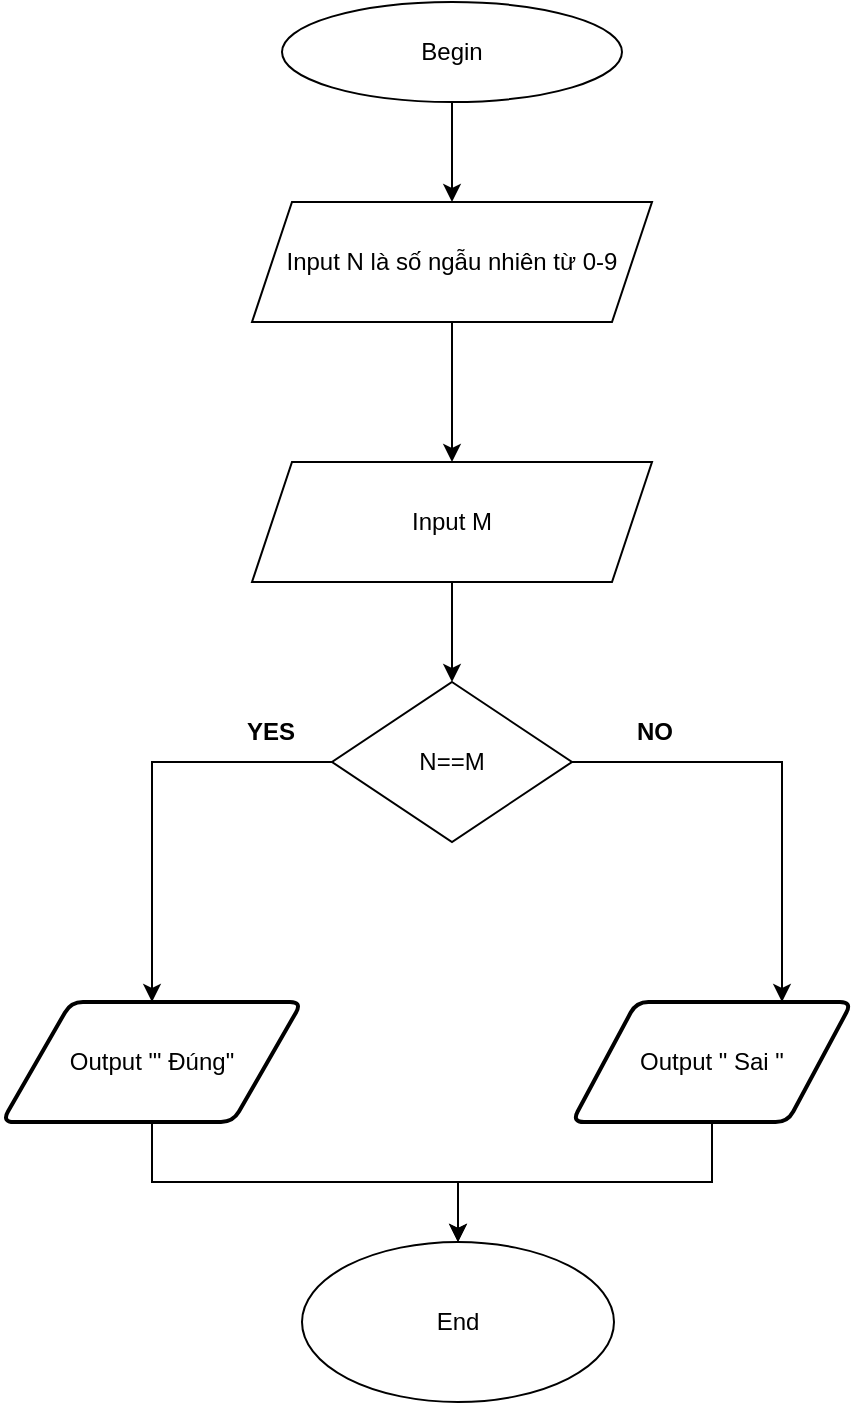 <mxfile version="20.3.0" type="device"><diagram id="C5RBs43oDa-KdzZeNtuy" name="Page-1"><mxGraphModel dx="553" dy="473" grid="1" gridSize="10" guides="1" tooltips="1" connect="1" arrows="1" fold="1" page="1" pageScale="1" pageWidth="827" pageHeight="1169" math="0" shadow="0"><root><mxCell id="WIyWlLk6GJQsqaUBKTNV-0"/><mxCell id="WIyWlLk6GJQsqaUBKTNV-1" parent="WIyWlLk6GJQsqaUBKTNV-0"/><mxCell id="u8PRNnOIJ8c9fKP9DF0m-13" style="edgeStyle=orthogonalEdgeStyle;rounded=0;orthogonalLoop=1;jettySize=auto;html=1;" edge="1" parent="WIyWlLk6GJQsqaUBKTNV-1" source="u8PRNnOIJ8c9fKP9DF0m-0"><mxGeometry relative="1" as="geometry"><mxPoint x="505" y="110" as="targetPoint"/></mxGeometry></mxCell><mxCell id="u8PRNnOIJ8c9fKP9DF0m-0" value="Begin" style="ellipse;whiteSpace=wrap;html=1;" vertex="1" parent="WIyWlLk6GJQsqaUBKTNV-1"><mxGeometry x="420" y="10" width="170" height="50" as="geometry"/></mxCell><mxCell id="u8PRNnOIJ8c9fKP9DF0m-1" value="End" style="ellipse;whiteSpace=wrap;html=1;" vertex="1" parent="WIyWlLk6GJQsqaUBKTNV-1"><mxGeometry x="430" y="630" width="156" height="80" as="geometry"/></mxCell><mxCell id="u8PRNnOIJ8c9fKP9DF0m-14" style="edgeStyle=orthogonalEdgeStyle;rounded=0;orthogonalLoop=1;jettySize=auto;html=1;exitX=0.5;exitY=1;exitDx=0;exitDy=0;" edge="1" parent="WIyWlLk6GJQsqaUBKTNV-1" source="u8PRNnOIJ8c9fKP9DF0m-2" target="u8PRNnOIJ8c9fKP9DF0m-3"><mxGeometry relative="1" as="geometry"/></mxCell><mxCell id="u8PRNnOIJ8c9fKP9DF0m-2" value="Input N là số ngẫu nhiên từ 0-9" style="shape=parallelogram;perimeter=parallelogramPerimeter;whiteSpace=wrap;html=1;fixedSize=1;" vertex="1" parent="WIyWlLk6GJQsqaUBKTNV-1"><mxGeometry x="405" y="110" width="200" height="60" as="geometry"/></mxCell><mxCell id="u8PRNnOIJ8c9fKP9DF0m-15" style="edgeStyle=orthogonalEdgeStyle;rounded=0;orthogonalLoop=1;jettySize=auto;html=1;entryX=0.5;entryY=0;entryDx=0;entryDy=0;" edge="1" parent="WIyWlLk6GJQsqaUBKTNV-1" source="u8PRNnOIJ8c9fKP9DF0m-3" target="u8PRNnOIJ8c9fKP9DF0m-7"><mxGeometry relative="1" as="geometry"/></mxCell><mxCell id="u8PRNnOIJ8c9fKP9DF0m-3" value="Input M" style="shape=parallelogram;perimeter=parallelogramPerimeter;whiteSpace=wrap;html=1;fixedSize=1;" vertex="1" parent="WIyWlLk6GJQsqaUBKTNV-1"><mxGeometry x="405" y="240" width="200" height="60" as="geometry"/></mxCell><mxCell id="u8PRNnOIJ8c9fKP9DF0m-16" style="edgeStyle=orthogonalEdgeStyle;rounded=0;orthogonalLoop=1;jettySize=auto;html=1;entryX=0.75;entryY=0;entryDx=0;entryDy=0;" edge="1" parent="WIyWlLk6GJQsqaUBKTNV-1" source="u8PRNnOIJ8c9fKP9DF0m-7" target="u8PRNnOIJ8c9fKP9DF0m-9"><mxGeometry relative="1" as="geometry"><Array as="points"><mxPoint x="670" y="390"/></Array></mxGeometry></mxCell><mxCell id="u8PRNnOIJ8c9fKP9DF0m-17" style="edgeStyle=orthogonalEdgeStyle;rounded=0;orthogonalLoop=1;jettySize=auto;html=1;entryX=0.5;entryY=0;entryDx=0;entryDy=0;" edge="1" parent="WIyWlLk6GJQsqaUBKTNV-1" source="u8PRNnOIJ8c9fKP9DF0m-7" target="u8PRNnOIJ8c9fKP9DF0m-8"><mxGeometry relative="1" as="geometry"/></mxCell><mxCell id="u8PRNnOIJ8c9fKP9DF0m-7" value="N==M" style="rhombus;whiteSpace=wrap;html=1;" vertex="1" parent="WIyWlLk6GJQsqaUBKTNV-1"><mxGeometry x="445" y="350" width="120" height="80" as="geometry"/></mxCell><mxCell id="u8PRNnOIJ8c9fKP9DF0m-20" style="edgeStyle=orthogonalEdgeStyle;rounded=0;orthogonalLoop=1;jettySize=auto;html=1;" edge="1" parent="WIyWlLk6GJQsqaUBKTNV-1" source="u8PRNnOIJ8c9fKP9DF0m-8" target="u8PRNnOIJ8c9fKP9DF0m-1"><mxGeometry relative="1" as="geometry"/></mxCell><mxCell id="u8PRNnOIJ8c9fKP9DF0m-8" value="Output &quot;' Đúng&quot;" style="shape=parallelogram;html=1;strokeWidth=2;perimeter=parallelogramPerimeter;whiteSpace=wrap;rounded=1;arcSize=12;size=0.23;" vertex="1" parent="WIyWlLk6GJQsqaUBKTNV-1"><mxGeometry x="280" y="510" width="150" height="60" as="geometry"/></mxCell><mxCell id="u8PRNnOIJ8c9fKP9DF0m-18" style="edgeStyle=orthogonalEdgeStyle;rounded=0;orthogonalLoop=1;jettySize=auto;html=1;exitX=0.5;exitY=1;exitDx=0;exitDy=0;entryX=0.5;entryY=0;entryDx=0;entryDy=0;" edge="1" parent="WIyWlLk6GJQsqaUBKTNV-1" source="u8PRNnOIJ8c9fKP9DF0m-9" target="u8PRNnOIJ8c9fKP9DF0m-1"><mxGeometry relative="1" as="geometry"/></mxCell><mxCell id="u8PRNnOIJ8c9fKP9DF0m-9" value="Output &quot; Sai &quot;" style="shape=parallelogram;html=1;strokeWidth=2;perimeter=parallelogramPerimeter;whiteSpace=wrap;rounded=1;arcSize=12;size=0.23;" vertex="1" parent="WIyWlLk6GJQsqaUBKTNV-1"><mxGeometry x="565" y="510" width="140" height="60" as="geometry"/></mxCell><mxCell id="u8PRNnOIJ8c9fKP9DF0m-10" value="YES" style="text;html=1;resizable=0;autosize=1;align=center;verticalAlign=middle;points=[];fillColor=none;strokeColor=none;rounded=0;fontStyle=1" vertex="1" parent="WIyWlLk6GJQsqaUBKTNV-1"><mxGeometry x="389" y="360" width="50" height="30" as="geometry"/></mxCell><mxCell id="u8PRNnOIJ8c9fKP9DF0m-12" value="NO" style="text;html=1;resizable=0;autosize=1;align=center;verticalAlign=middle;points=[];fillColor=none;strokeColor=none;rounded=0;fontStyle=1" vertex="1" parent="WIyWlLk6GJQsqaUBKTNV-1"><mxGeometry x="586" y="360" width="40" height="30" as="geometry"/></mxCell></root></mxGraphModel></diagram></mxfile>